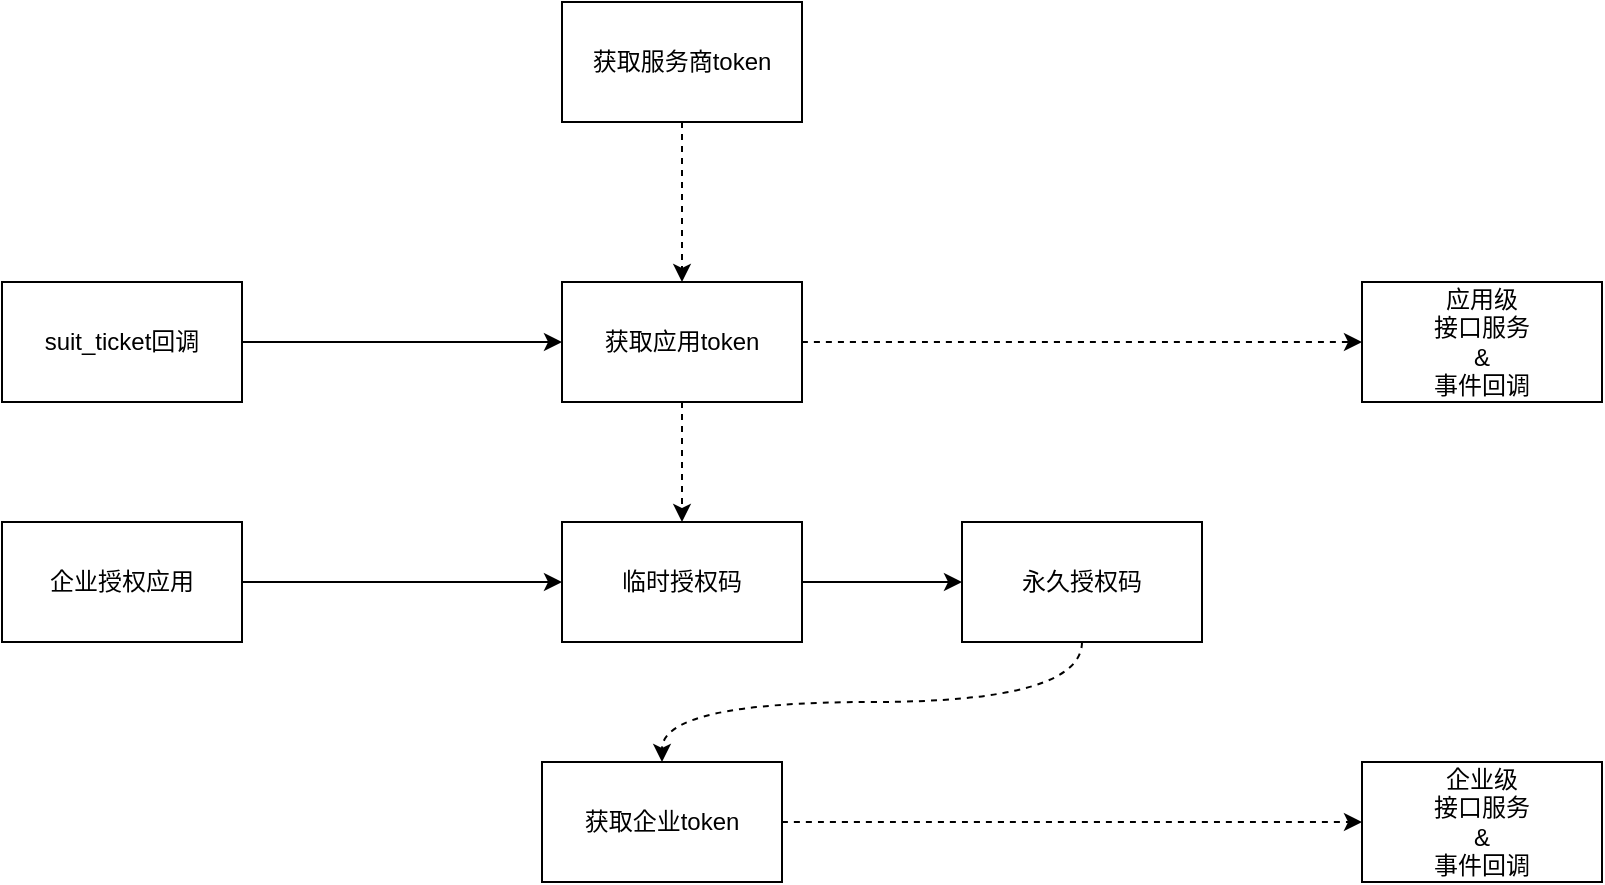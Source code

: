 <mxfile version="12.8.1" type="github">
  <diagram id="cpUhCOu6Bws-PT-K-9d0" name="第 1 页">
    <mxGraphModel dx="1711" dy="741" grid="1" gridSize="10" guides="1" tooltips="1" connect="1" arrows="1" fold="1" page="1" pageScale="1" pageWidth="1400" pageHeight="850" math="0" shadow="0">
      <root>
        <mxCell id="0" />
        <mxCell id="1" parent="0" />
        <mxCell id="CkZjMgSzo_3_K3JumcUO-7" style="edgeStyle=orthogonalEdgeStyle;rounded=0;orthogonalLoop=1;jettySize=auto;html=1;exitX=0.5;exitY=1;exitDx=0;exitDy=0;entryX=0.5;entryY=0;entryDx=0;entryDy=0;dashed=1;" edge="1" parent="1" source="CkZjMgSzo_3_K3JumcUO-1" target="CkZjMgSzo_3_K3JumcUO-2">
          <mxGeometry relative="1" as="geometry" />
        </mxCell>
        <mxCell id="CkZjMgSzo_3_K3JumcUO-1" value="获取服务商token" style="rounded=0;whiteSpace=wrap;html=1;" vertex="1" parent="1">
          <mxGeometry x="480" y="60" width="120" height="60" as="geometry" />
        </mxCell>
        <mxCell id="CkZjMgSzo_3_K3JumcUO-10" style="edgeStyle=orthogonalEdgeStyle;rounded=0;orthogonalLoop=1;jettySize=auto;html=1;exitX=0.5;exitY=1;exitDx=0;exitDy=0;entryX=0.5;entryY=0;entryDx=0;entryDy=0;dashed=1;" edge="1" parent="1" source="CkZjMgSzo_3_K3JumcUO-2" target="CkZjMgSzo_3_K3JumcUO-15">
          <mxGeometry relative="1" as="geometry" />
        </mxCell>
        <mxCell id="CkZjMgSzo_3_K3JumcUO-31" style="edgeStyle=orthogonalEdgeStyle;curved=1;orthogonalLoop=1;jettySize=auto;html=1;exitX=1;exitY=0.5;exitDx=0;exitDy=0;entryX=0;entryY=0.5;entryDx=0;entryDy=0;dashed=1;" edge="1" parent="1" source="CkZjMgSzo_3_K3JumcUO-2" target="CkZjMgSzo_3_K3JumcUO-5">
          <mxGeometry relative="1" as="geometry" />
        </mxCell>
        <mxCell id="CkZjMgSzo_3_K3JumcUO-2" value="获取应用token" style="rounded=0;whiteSpace=wrap;html=1;" vertex="1" parent="1">
          <mxGeometry x="480" y="200" width="120" height="60" as="geometry" />
        </mxCell>
        <mxCell id="CkZjMgSzo_3_K3JumcUO-33" style="edgeStyle=orthogonalEdgeStyle;curved=1;orthogonalLoop=1;jettySize=auto;html=1;exitX=1;exitY=0.5;exitDx=0;exitDy=0;entryX=0;entryY=0.5;entryDx=0;entryDy=0;dashed=1;" edge="1" parent="1" source="CkZjMgSzo_3_K3JumcUO-3" target="CkZjMgSzo_3_K3JumcUO-27">
          <mxGeometry relative="1" as="geometry" />
        </mxCell>
        <mxCell id="CkZjMgSzo_3_K3JumcUO-3" value="获取企业token" style="rounded=0;whiteSpace=wrap;html=1;" vertex="1" parent="1">
          <mxGeometry x="470" y="440" width="120" height="60" as="geometry" />
        </mxCell>
        <mxCell id="CkZjMgSzo_3_K3JumcUO-5" value="应用级&lt;br&gt;接口服务&lt;br&gt;&amp;amp;&lt;br&gt;事件回调" style="rounded=0;whiteSpace=wrap;html=1;gradientColor=#ffffff;" vertex="1" parent="1">
          <mxGeometry x="880" y="200" width="120" height="60" as="geometry" />
        </mxCell>
        <mxCell id="CkZjMgSzo_3_K3JumcUO-25" style="edgeStyle=orthogonalEdgeStyle;curved=1;orthogonalLoop=1;jettySize=auto;html=1;exitX=1;exitY=0.5;exitDx=0;exitDy=0;" edge="1" parent="1" source="CkZjMgSzo_3_K3JumcUO-15" target="CkZjMgSzo_3_K3JumcUO-24">
          <mxGeometry relative="1" as="geometry" />
        </mxCell>
        <mxCell id="CkZjMgSzo_3_K3JumcUO-26" style="edgeStyle=orthogonalEdgeStyle;curved=1;orthogonalLoop=1;jettySize=auto;html=1;exitX=0.5;exitY=1;exitDx=0;exitDy=0;dashed=1;" edge="1" parent="1" source="CkZjMgSzo_3_K3JumcUO-24" target="CkZjMgSzo_3_K3JumcUO-3">
          <mxGeometry relative="1" as="geometry" />
        </mxCell>
        <mxCell id="CkZjMgSzo_3_K3JumcUO-15" value="临时授权码" style="rounded=0;whiteSpace=wrap;html=1;" vertex="1" parent="1">
          <mxGeometry x="480" y="320" width="120" height="60" as="geometry" />
        </mxCell>
        <mxCell id="CkZjMgSzo_3_K3JumcUO-17" style="edgeStyle=orthogonalEdgeStyle;orthogonalLoop=1;jettySize=auto;html=1;exitX=1;exitY=0.5;exitDx=0;exitDy=0;entryX=0;entryY=0.5;entryDx=0;entryDy=0;curved=1;" edge="1" parent="1" source="CkZjMgSzo_3_K3JumcUO-16" target="CkZjMgSzo_3_K3JumcUO-15">
          <mxGeometry relative="1" as="geometry" />
        </mxCell>
        <mxCell id="CkZjMgSzo_3_K3JumcUO-16" value="企业授权应用" style="rounded=0;whiteSpace=wrap;html=1;" vertex="1" parent="1">
          <mxGeometry x="200" y="320" width="120" height="60" as="geometry" />
        </mxCell>
        <mxCell id="CkZjMgSzo_3_K3JumcUO-24" value="永久授权码" style="rounded=0;whiteSpace=wrap;html=1;gradientColor=#ffffff;" vertex="1" parent="1">
          <mxGeometry x="680" y="320" width="120" height="60" as="geometry" />
        </mxCell>
        <mxCell id="CkZjMgSzo_3_K3JumcUO-27" value="企业级&lt;br&gt;接口服务&lt;br&gt;&amp;amp;&lt;br&gt;事件回调" style="rounded=0;whiteSpace=wrap;html=1;gradientColor=#ffffff;" vertex="1" parent="1">
          <mxGeometry x="880" y="440" width="120" height="60" as="geometry" />
        </mxCell>
        <mxCell id="CkZjMgSzo_3_K3JumcUO-35" style="edgeStyle=orthogonalEdgeStyle;curved=1;orthogonalLoop=1;jettySize=auto;html=1;exitX=1;exitY=0.5;exitDx=0;exitDy=0;entryX=0;entryY=0.5;entryDx=0;entryDy=0;" edge="1" parent="1" source="CkZjMgSzo_3_K3JumcUO-34" target="CkZjMgSzo_3_K3JumcUO-2">
          <mxGeometry relative="1" as="geometry" />
        </mxCell>
        <mxCell id="CkZjMgSzo_3_K3JumcUO-34" value="suit_ticket回调" style="rounded=0;whiteSpace=wrap;html=1;gradientColor=#ffffff;" vertex="1" parent="1">
          <mxGeometry x="200" y="200" width="120" height="60" as="geometry" />
        </mxCell>
      </root>
    </mxGraphModel>
  </diagram>
</mxfile>
